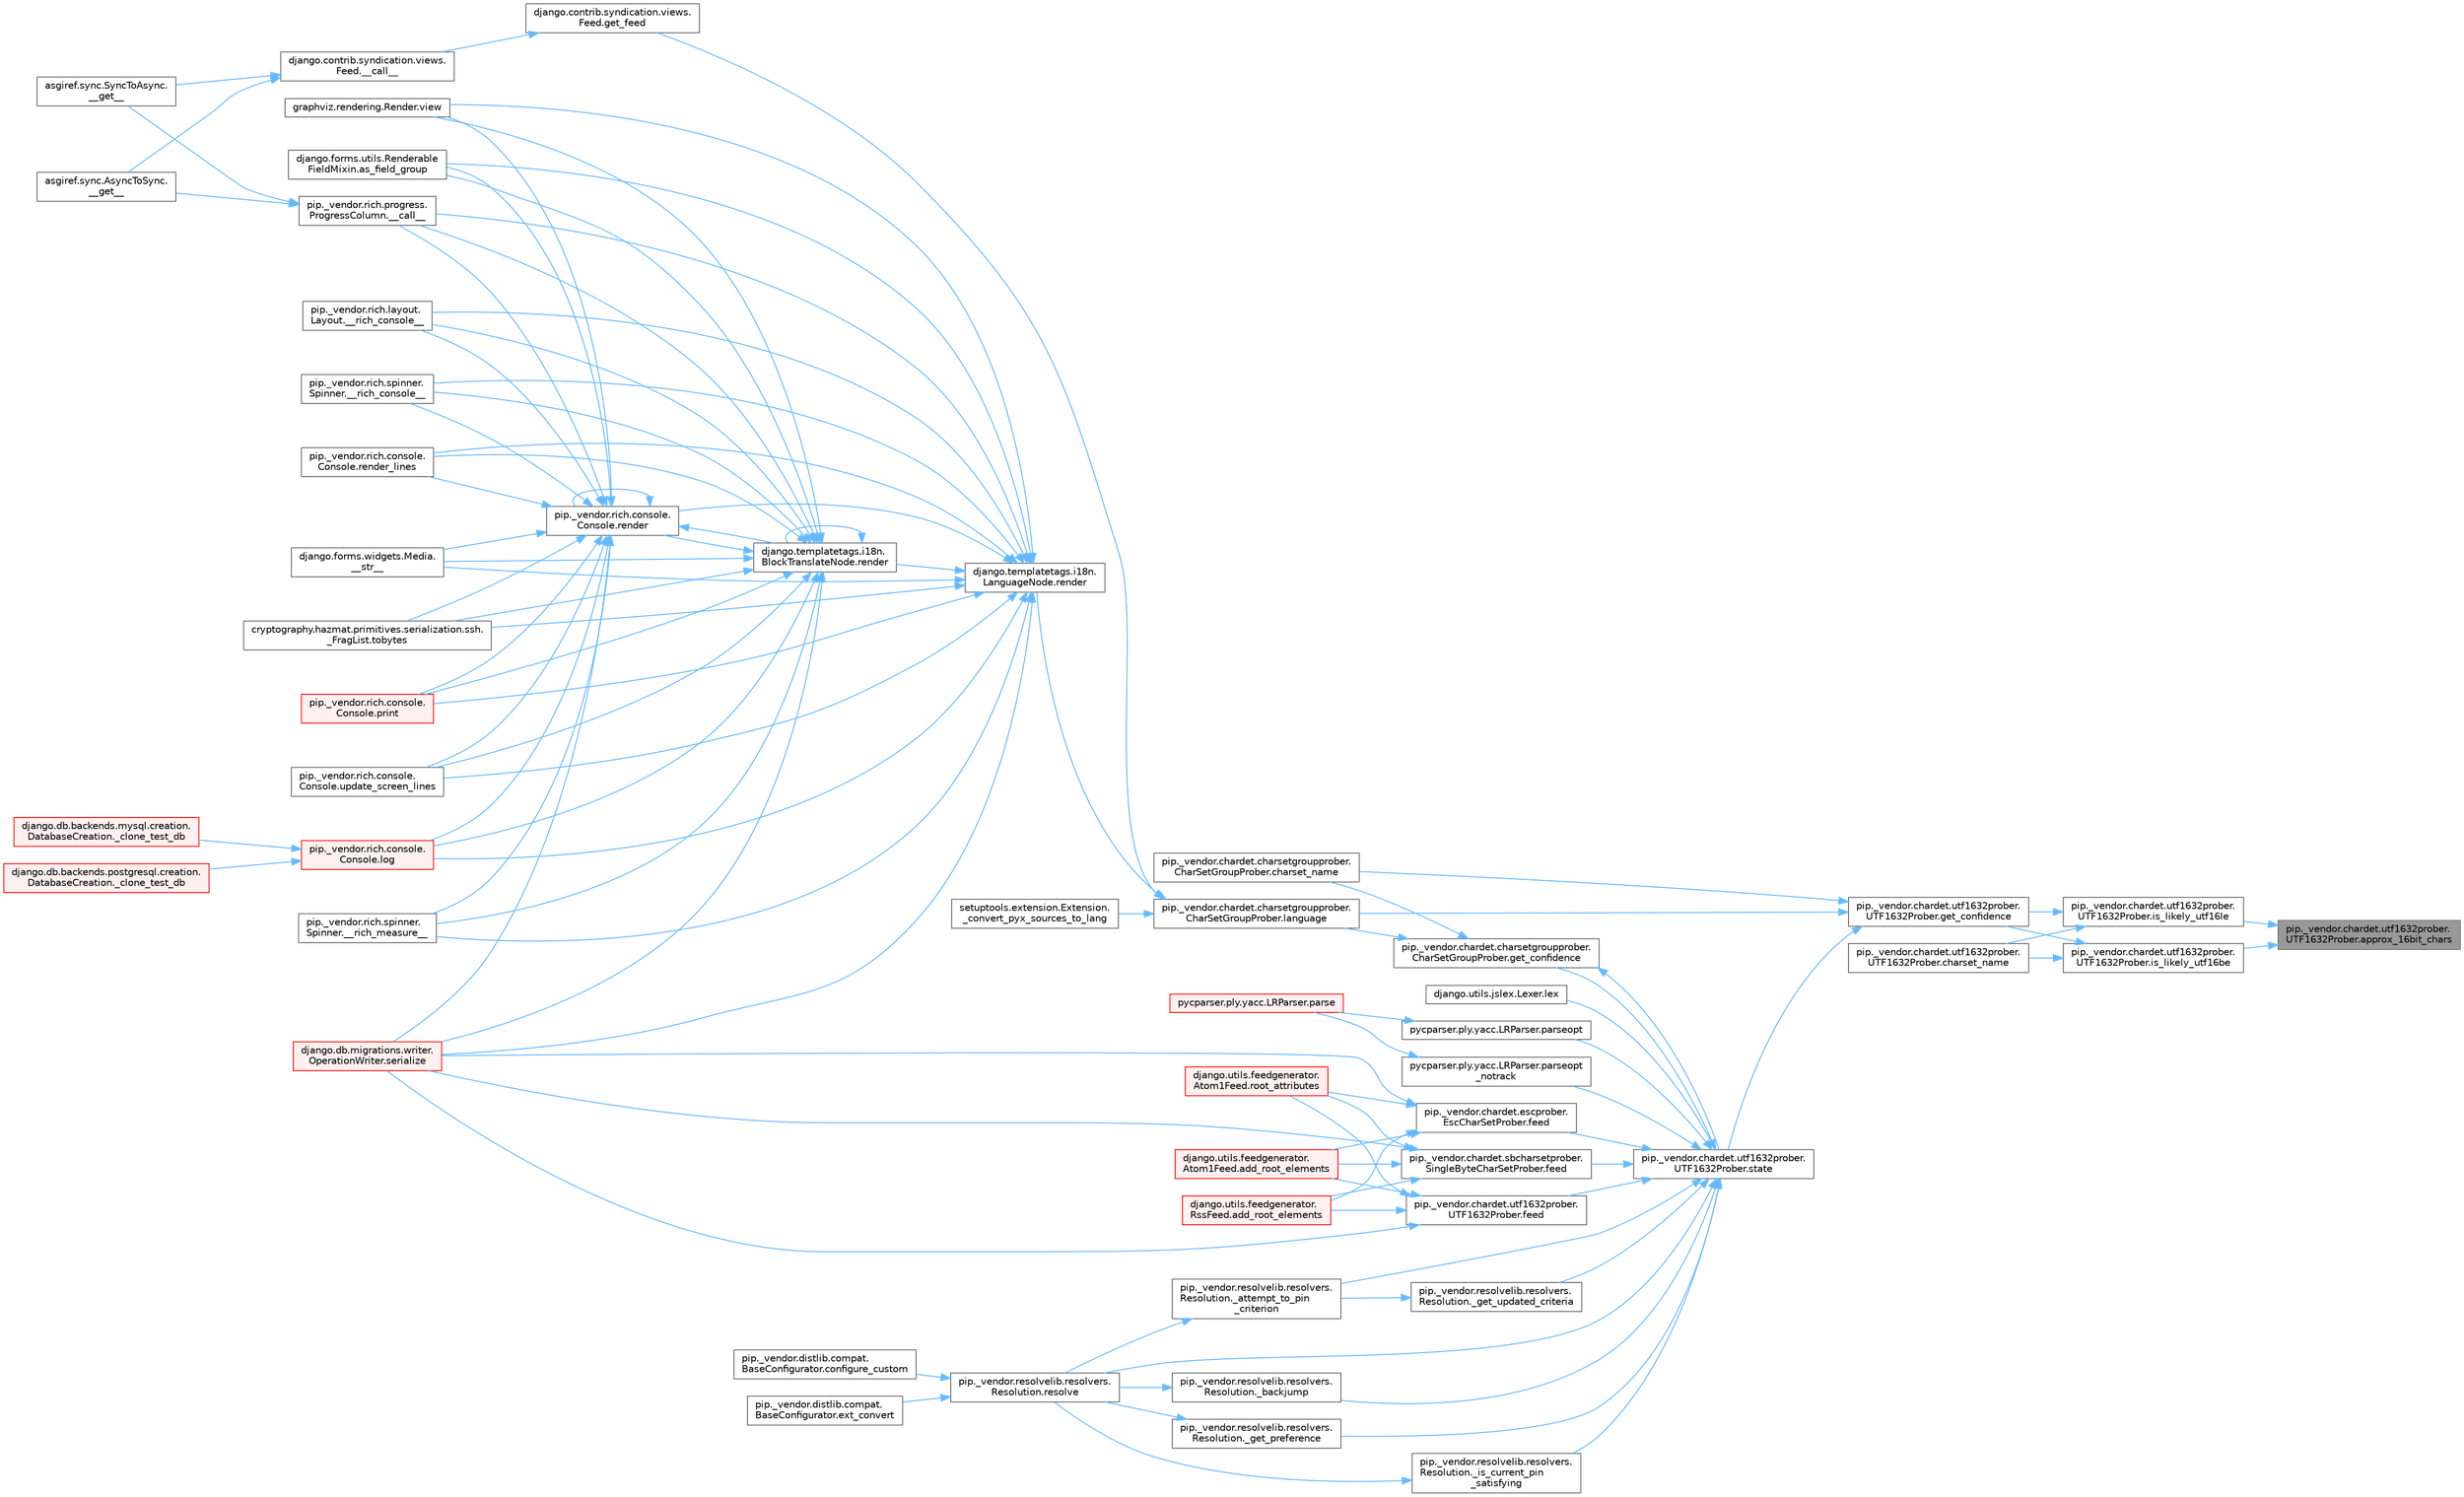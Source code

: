 digraph "pip._vendor.chardet.utf1632prober.UTF1632Prober.approx_16bit_chars"
{
 // LATEX_PDF_SIZE
  bgcolor="transparent";
  edge [fontname=Helvetica,fontsize=10,labelfontname=Helvetica,labelfontsize=10];
  node [fontname=Helvetica,fontsize=10,shape=box,height=0.2,width=0.4];
  rankdir="RL";
  Node1 [id="Node000001",label="pip._vendor.chardet.utf1632prober.\lUTF1632Prober.approx_16bit_chars",height=0.2,width=0.4,color="gray40", fillcolor="grey60", style="filled", fontcolor="black",tooltip=" "];
  Node1 -> Node2 [id="edge1_Node000001_Node000002",dir="back",color="steelblue1",style="solid",tooltip=" "];
  Node2 [id="Node000002",label="pip._vendor.chardet.utf1632prober.\lUTF1632Prober.is_likely_utf16be",height=0.2,width=0.4,color="grey40", fillcolor="white", style="filled",URL="$classpip_1_1__vendor_1_1chardet_1_1utf1632prober_1_1_u_t_f1632_prober.html#ad5e533c296fbdf2b51228d8754f52504",tooltip=" "];
  Node2 -> Node3 [id="edge2_Node000002_Node000003",dir="back",color="steelblue1",style="solid",tooltip=" "];
  Node3 [id="Node000003",label="pip._vendor.chardet.utf1632prober.\lUTF1632Prober.charset_name",height=0.2,width=0.4,color="grey40", fillcolor="white", style="filled",URL="$classpip_1_1__vendor_1_1chardet_1_1utf1632prober_1_1_u_t_f1632_prober.html#ab5f351274155f267d04e9454cd512623",tooltip=" "];
  Node2 -> Node4 [id="edge3_Node000002_Node000004",dir="back",color="steelblue1",style="solid",tooltip=" "];
  Node4 [id="Node000004",label="pip._vendor.chardet.utf1632prober.\lUTF1632Prober.get_confidence",height=0.2,width=0.4,color="grey40", fillcolor="white", style="filled",URL="$classpip_1_1__vendor_1_1chardet_1_1utf1632prober_1_1_u_t_f1632_prober.html#affa213cc21dcc7fc05934a7490002728",tooltip=" "];
  Node4 -> Node5 [id="edge4_Node000004_Node000005",dir="back",color="steelblue1",style="solid",tooltip=" "];
  Node5 [id="Node000005",label="pip._vendor.chardet.charsetgroupprober.\lCharSetGroupProber.charset_name",height=0.2,width=0.4,color="grey40", fillcolor="white", style="filled",URL="$classpip_1_1__vendor_1_1chardet_1_1charsetgroupprober_1_1_char_set_group_prober.html#a72f1a7ffc65aedd4c2fb9c1eb05249cf",tooltip=" "];
  Node4 -> Node6 [id="edge5_Node000004_Node000006",dir="back",color="steelblue1",style="solid",tooltip=" "];
  Node6 [id="Node000006",label="pip._vendor.chardet.charsetgroupprober.\lCharSetGroupProber.language",height=0.2,width=0.4,color="grey40", fillcolor="white", style="filled",URL="$classpip_1_1__vendor_1_1chardet_1_1charsetgroupprober_1_1_char_set_group_prober.html#a4eed2755176d79c1d176c7500400f899",tooltip=" "];
  Node6 -> Node7 [id="edge6_Node000006_Node000007",dir="back",color="steelblue1",style="solid",tooltip=" "];
  Node7 [id="Node000007",label="setuptools.extension.Extension.\l_convert_pyx_sources_to_lang",height=0.2,width=0.4,color="grey40", fillcolor="white", style="filled",URL="$classsetuptools_1_1extension_1_1_extension.html#aaf601d7106ef472a4913e4bacd039c2a",tooltip=" "];
  Node6 -> Node8 [id="edge7_Node000006_Node000008",dir="back",color="steelblue1",style="solid",tooltip=" "];
  Node8 [id="Node000008",label="django.contrib.syndication.views.\lFeed.get_feed",height=0.2,width=0.4,color="grey40", fillcolor="white", style="filled",URL="$classdjango_1_1contrib_1_1syndication_1_1views_1_1_feed.html#a22e9036857876e13966fd7f846ae909d",tooltip=" "];
  Node8 -> Node9 [id="edge8_Node000008_Node000009",dir="back",color="steelblue1",style="solid",tooltip=" "];
  Node9 [id="Node000009",label="django.contrib.syndication.views.\lFeed.__call__",height=0.2,width=0.4,color="grey40", fillcolor="white", style="filled",URL="$classdjango_1_1contrib_1_1syndication_1_1views_1_1_feed.html#ac7a9680a1b709d8eb37ae3c6ce000220",tooltip=" "];
  Node9 -> Node10 [id="edge9_Node000009_Node000010",dir="back",color="steelblue1",style="solid",tooltip=" "];
  Node10 [id="Node000010",label="asgiref.sync.AsyncToSync.\l__get__",height=0.2,width=0.4,color="grey40", fillcolor="white", style="filled",URL="$classasgiref_1_1sync_1_1_async_to_sync.html#a23e9ef7a73da98dad9e3f4e65846969b",tooltip=" "];
  Node9 -> Node11 [id="edge10_Node000009_Node000011",dir="back",color="steelblue1",style="solid",tooltip=" "];
  Node11 [id="Node000011",label="asgiref.sync.SyncToAsync.\l__get__",height=0.2,width=0.4,color="grey40", fillcolor="white", style="filled",URL="$classasgiref_1_1sync_1_1_sync_to_async.html#aebdfbe3f01079a529fd2f39810597381",tooltip=" "];
  Node6 -> Node12 [id="edge11_Node000006_Node000012",dir="back",color="steelblue1",style="solid",tooltip=" "];
  Node12 [id="Node000012",label="django.templatetags.i18n.\lLanguageNode.render",height=0.2,width=0.4,color="grey40", fillcolor="white", style="filled",URL="$classdjango_1_1templatetags_1_1i18n_1_1_language_node.html#a2c88f345e9d8623bafaa4eb5efdefa84",tooltip=" "];
  Node12 -> Node13 [id="edge12_Node000012_Node000013",dir="back",color="steelblue1",style="solid",tooltip=" "];
  Node13 [id="Node000013",label="pip._vendor.rich.progress.\lProgressColumn.__call__",height=0.2,width=0.4,color="grey40", fillcolor="white", style="filled",URL="$classpip_1_1__vendor_1_1rich_1_1progress_1_1_progress_column.html#ae0c399be74222f949edb0fa5324cf6ea",tooltip=" "];
  Node13 -> Node10 [id="edge13_Node000013_Node000010",dir="back",color="steelblue1",style="solid",tooltip=" "];
  Node13 -> Node11 [id="edge14_Node000013_Node000011",dir="back",color="steelblue1",style="solid",tooltip=" "];
  Node12 -> Node14 [id="edge15_Node000012_Node000014",dir="back",color="steelblue1",style="solid",tooltip=" "];
  Node14 [id="Node000014",label="pip._vendor.rich.layout.\lLayout.__rich_console__",height=0.2,width=0.4,color="grey40", fillcolor="white", style="filled",URL="$classpip_1_1__vendor_1_1rich_1_1layout_1_1_layout.html#ac39cb3d17d2b0324ee1b0dada41a3ebd",tooltip=" "];
  Node12 -> Node15 [id="edge16_Node000012_Node000015",dir="back",color="steelblue1",style="solid",tooltip=" "];
  Node15 [id="Node000015",label="pip._vendor.rich.spinner.\lSpinner.__rich_console__",height=0.2,width=0.4,color="grey40", fillcolor="white", style="filled",URL="$classpip_1_1__vendor_1_1rich_1_1spinner_1_1_spinner.html#a6883d8dced19ac48d4dfc74f776357fd",tooltip=" "];
  Node12 -> Node16 [id="edge17_Node000012_Node000016",dir="back",color="steelblue1",style="solid",tooltip=" "];
  Node16 [id="Node000016",label="pip._vendor.rich.spinner.\lSpinner.__rich_measure__",height=0.2,width=0.4,color="grey40", fillcolor="white", style="filled",URL="$classpip_1_1__vendor_1_1rich_1_1spinner_1_1_spinner.html#a89745682c823c44a31bae8e8d07869f5",tooltip=" "];
  Node12 -> Node17 [id="edge18_Node000012_Node000017",dir="back",color="steelblue1",style="solid",tooltip=" "];
  Node17 [id="Node000017",label="django.forms.widgets.Media.\l__str__",height=0.2,width=0.4,color="grey40", fillcolor="white", style="filled",URL="$classdjango_1_1forms_1_1widgets_1_1_media.html#ae1651710548a7d9f14f036d035012d21",tooltip=" "];
  Node12 -> Node18 [id="edge19_Node000012_Node000018",dir="back",color="steelblue1",style="solid",tooltip=" "];
  Node18 [id="Node000018",label="django.forms.utils.Renderable\lFieldMixin.as_field_group",height=0.2,width=0.4,color="grey40", fillcolor="white", style="filled",URL="$classdjango_1_1forms_1_1utils_1_1_renderable_field_mixin.html#a1e9a1b4f790ea694431554267fd5d74c",tooltip=" "];
  Node12 -> Node19 [id="edge20_Node000012_Node000019",dir="back",color="steelblue1",style="solid",tooltip=" "];
  Node19 [id="Node000019",label="pip._vendor.rich.console.\lConsole.log",height=0.2,width=0.4,color="red", fillcolor="#FFF0F0", style="filled",URL="$classpip_1_1__vendor_1_1rich_1_1console_1_1_console.html#af9c77e39f9413fc2b134c60cfa23b0f1",tooltip=" "];
  Node19 -> Node20 [id="edge21_Node000019_Node000020",dir="back",color="steelblue1",style="solid",tooltip=" "];
  Node20 [id="Node000020",label="django.db.backends.mysql.creation.\lDatabaseCreation._clone_test_db",height=0.2,width=0.4,color="red", fillcolor="#FFF0F0", style="filled",URL="$classdjango_1_1db_1_1backends_1_1mysql_1_1creation_1_1_database_creation.html#ab4d99b6a9b6a81141d0fba9440d91619",tooltip=" "];
  Node19 -> Node22 [id="edge22_Node000019_Node000022",dir="back",color="steelblue1",style="solid",tooltip=" "];
  Node22 [id="Node000022",label="django.db.backends.postgresql.creation.\lDatabaseCreation._clone_test_db",height=0.2,width=0.4,color="red", fillcolor="#FFF0F0", style="filled",URL="$classdjango_1_1db_1_1backends_1_1postgresql_1_1creation_1_1_database_creation.html#ab57e8a2ba94a8a4888fd435036b4c322",tooltip=" "];
  Node12 -> Node440 [id="edge23_Node000012_Node000440",dir="back",color="steelblue1",style="solid",tooltip=" "];
  Node440 [id="Node000440",label="pip._vendor.rich.console.\lConsole.print",height=0.2,width=0.4,color="red", fillcolor="#FFF0F0", style="filled",URL="$classpip_1_1__vendor_1_1rich_1_1console_1_1_console.html#af954370cdbb49236b597f2c11064549d",tooltip=" "];
  Node12 -> Node522 [id="edge24_Node000012_Node000522",dir="back",color="steelblue1",style="solid",tooltip=" "];
  Node522 [id="Node000522",label="django.templatetags.i18n.\lBlockTranslateNode.render",height=0.2,width=0.4,color="grey40", fillcolor="white", style="filled",URL="$classdjango_1_1templatetags_1_1i18n_1_1_block_translate_node.html#aaf05bebfd02c1c4b676387ada0357832",tooltip=" "];
  Node522 -> Node13 [id="edge25_Node000522_Node000013",dir="back",color="steelblue1",style="solid",tooltip=" "];
  Node522 -> Node14 [id="edge26_Node000522_Node000014",dir="back",color="steelblue1",style="solid",tooltip=" "];
  Node522 -> Node15 [id="edge27_Node000522_Node000015",dir="back",color="steelblue1",style="solid",tooltip=" "];
  Node522 -> Node16 [id="edge28_Node000522_Node000016",dir="back",color="steelblue1",style="solid",tooltip=" "];
  Node522 -> Node17 [id="edge29_Node000522_Node000017",dir="back",color="steelblue1",style="solid",tooltip=" "];
  Node522 -> Node18 [id="edge30_Node000522_Node000018",dir="back",color="steelblue1",style="solid",tooltip=" "];
  Node522 -> Node19 [id="edge31_Node000522_Node000019",dir="back",color="steelblue1",style="solid",tooltip=" "];
  Node522 -> Node440 [id="edge32_Node000522_Node000440",dir="back",color="steelblue1",style="solid",tooltip=" "];
  Node522 -> Node522 [id="edge33_Node000522_Node000522",dir="back",color="steelblue1",style="solid",tooltip=" "];
  Node522 -> Node523 [id="edge34_Node000522_Node000523",dir="back",color="steelblue1",style="solid",tooltip=" "];
  Node523 [id="Node000523",label="pip._vendor.rich.console.\lConsole.render",height=0.2,width=0.4,color="grey40", fillcolor="white", style="filled",URL="$classpip_1_1__vendor_1_1rich_1_1console_1_1_console.html#a9551b8254c573105adde80622393a938",tooltip=" "];
  Node523 -> Node13 [id="edge35_Node000523_Node000013",dir="back",color="steelblue1",style="solid",tooltip=" "];
  Node523 -> Node14 [id="edge36_Node000523_Node000014",dir="back",color="steelblue1",style="solid",tooltip=" "];
  Node523 -> Node15 [id="edge37_Node000523_Node000015",dir="back",color="steelblue1",style="solid",tooltip=" "];
  Node523 -> Node16 [id="edge38_Node000523_Node000016",dir="back",color="steelblue1",style="solid",tooltip=" "];
  Node523 -> Node17 [id="edge39_Node000523_Node000017",dir="back",color="steelblue1",style="solid",tooltip=" "];
  Node523 -> Node18 [id="edge40_Node000523_Node000018",dir="back",color="steelblue1",style="solid",tooltip=" "];
  Node523 -> Node19 [id="edge41_Node000523_Node000019",dir="back",color="steelblue1",style="solid",tooltip=" "];
  Node523 -> Node440 [id="edge42_Node000523_Node000440",dir="back",color="steelblue1",style="solid",tooltip=" "];
  Node523 -> Node522 [id="edge43_Node000523_Node000522",dir="back",color="steelblue1",style="solid",tooltip=" "];
  Node523 -> Node523 [id="edge44_Node000523_Node000523",dir="back",color="steelblue1",style="solid",tooltip=" "];
  Node523 -> Node524 [id="edge45_Node000523_Node000524",dir="back",color="steelblue1",style="solid",tooltip=" "];
  Node524 [id="Node000524",label="pip._vendor.rich.console.\lConsole.render_lines",height=0.2,width=0.4,color="grey40", fillcolor="white", style="filled",URL="$classpip_1_1__vendor_1_1rich_1_1console_1_1_console.html#a5818808a49db20c5bee6986425f96f14",tooltip=" "];
  Node523 -> Node525 [id="edge46_Node000523_Node000525",dir="back",color="steelblue1",style="solid",tooltip=" "];
  Node525 [id="Node000525",label="django.db.migrations.writer.\lOperationWriter.serialize",height=0.2,width=0.4,color="red", fillcolor="#FFF0F0", style="filled",URL="$classdjango_1_1db_1_1migrations_1_1writer_1_1_operation_writer.html#a866e8d13e1c54a35d74e9a6b0383b2f8",tooltip=" "];
  Node523 -> Node597 [id="edge47_Node000523_Node000597",dir="back",color="steelblue1",style="solid",tooltip=" "];
  Node597 [id="Node000597",label="cryptography.hazmat.primitives.serialization.ssh.\l_FragList.tobytes",height=0.2,width=0.4,color="grey40", fillcolor="white", style="filled",URL="$classcryptography_1_1hazmat_1_1primitives_1_1serialization_1_1ssh_1_1___frag_list.html#a195dd4e7c741624829a13af53fa3de38",tooltip=" "];
  Node523 -> Node598 [id="edge48_Node000523_Node000598",dir="back",color="steelblue1",style="solid",tooltip=" "];
  Node598 [id="Node000598",label="pip._vendor.rich.console.\lConsole.update_screen_lines",height=0.2,width=0.4,color="grey40", fillcolor="white", style="filled",URL="$classpip_1_1__vendor_1_1rich_1_1console_1_1_console.html#a21cfe5af86ec7533f23d45fe2969817e",tooltip=" "];
  Node523 -> Node599 [id="edge49_Node000523_Node000599",dir="back",color="steelblue1",style="solid",tooltip=" "];
  Node599 [id="Node000599",label="graphviz.rendering.Render.view",height=0.2,width=0.4,color="grey40", fillcolor="white", style="filled",URL="$classgraphviz_1_1rendering_1_1_render.html#a53169c422996b9a7e92b5580c13914e2",tooltip=" "];
  Node522 -> Node524 [id="edge50_Node000522_Node000524",dir="back",color="steelblue1",style="solid",tooltip=" "];
  Node522 -> Node525 [id="edge51_Node000522_Node000525",dir="back",color="steelblue1",style="solid",tooltip=" "];
  Node522 -> Node597 [id="edge52_Node000522_Node000597",dir="back",color="steelblue1",style="solid",tooltip=" "];
  Node522 -> Node598 [id="edge53_Node000522_Node000598",dir="back",color="steelblue1",style="solid",tooltip=" "];
  Node522 -> Node599 [id="edge54_Node000522_Node000599",dir="back",color="steelblue1",style="solid",tooltip=" "];
  Node12 -> Node523 [id="edge55_Node000012_Node000523",dir="back",color="steelblue1",style="solid",tooltip=" "];
  Node12 -> Node524 [id="edge56_Node000012_Node000524",dir="back",color="steelblue1",style="solid",tooltip=" "];
  Node12 -> Node525 [id="edge57_Node000012_Node000525",dir="back",color="steelblue1",style="solid",tooltip=" "];
  Node12 -> Node597 [id="edge58_Node000012_Node000597",dir="back",color="steelblue1",style="solid",tooltip=" "];
  Node12 -> Node598 [id="edge59_Node000012_Node000598",dir="back",color="steelblue1",style="solid",tooltip=" "];
  Node12 -> Node599 [id="edge60_Node000012_Node000599",dir="back",color="steelblue1",style="solid",tooltip=" "];
  Node4 -> Node3186 [id="edge61_Node000004_Node003186",dir="back",color="steelblue1",style="solid",tooltip=" "];
  Node3186 [id="Node003186",label="pip._vendor.chardet.utf1632prober.\lUTF1632Prober.state",height=0.2,width=0.4,color="grey40", fillcolor="white", style="filled",URL="$classpip_1_1__vendor_1_1chardet_1_1utf1632prober_1_1_u_t_f1632_prober.html#a33fbc3b38525fe5a4e994e25118a46db",tooltip=" "];
  Node3186 -> Node3187 [id="edge62_Node003186_Node003187",dir="back",color="steelblue1",style="solid",tooltip=" "];
  Node3187 [id="Node003187",label="pip._vendor.resolvelib.resolvers.\lResolution._attempt_to_pin\l_criterion",height=0.2,width=0.4,color="grey40", fillcolor="white", style="filled",URL="$classpip_1_1__vendor_1_1resolvelib_1_1resolvers_1_1_resolution.html#a8ede57631fbb093024b2c6190f860578",tooltip=" "];
  Node3187 -> Node3188 [id="edge63_Node003187_Node003188",dir="back",color="steelblue1",style="solid",tooltip=" "];
  Node3188 [id="Node003188",label="pip._vendor.resolvelib.resolvers.\lResolution.resolve",height=0.2,width=0.4,color="grey40", fillcolor="white", style="filled",URL="$classpip_1_1__vendor_1_1resolvelib_1_1resolvers_1_1_resolution.html#abf24a4f0e5020afae4ac2ee6d280807a",tooltip=" "];
  Node3188 -> Node3085 [id="edge64_Node003188_Node003085",dir="back",color="steelblue1",style="solid",tooltip=" "];
  Node3085 [id="Node003085",label="pip._vendor.distlib.compat.\lBaseConfigurator.configure_custom",height=0.2,width=0.4,color="grey40", fillcolor="white", style="filled",URL="$classpip_1_1__vendor_1_1distlib_1_1compat_1_1_base_configurator.html#af4feb3037e756b7064576de15a803f21",tooltip=" "];
  Node3188 -> Node3086 [id="edge65_Node003188_Node003086",dir="back",color="steelblue1",style="solid",tooltip=" "];
  Node3086 [id="Node003086",label="pip._vendor.distlib.compat.\lBaseConfigurator.ext_convert",height=0.2,width=0.4,color="grey40", fillcolor="white", style="filled",URL="$classpip_1_1__vendor_1_1distlib_1_1compat_1_1_base_configurator.html#ad2396c99e842d8f5f96207d76d9491cd",tooltip=" "];
  Node3186 -> Node3189 [id="edge66_Node003186_Node003189",dir="back",color="steelblue1",style="solid",tooltip=" "];
  Node3189 [id="Node003189",label="pip._vendor.resolvelib.resolvers.\lResolution._backjump",height=0.2,width=0.4,color="grey40", fillcolor="white", style="filled",URL="$classpip_1_1__vendor_1_1resolvelib_1_1resolvers_1_1_resolution.html#a7fe87674694eeb17cb30dd36ebadda42",tooltip=" "];
  Node3189 -> Node3188 [id="edge67_Node003189_Node003188",dir="back",color="steelblue1",style="solid",tooltip=" "];
  Node3186 -> Node3190 [id="edge68_Node003186_Node003190",dir="back",color="steelblue1",style="solid",tooltip=" "];
  Node3190 [id="Node003190",label="pip._vendor.resolvelib.resolvers.\lResolution._get_preference",height=0.2,width=0.4,color="grey40", fillcolor="white", style="filled",URL="$classpip_1_1__vendor_1_1resolvelib_1_1resolvers_1_1_resolution.html#a7c329ea763f619d3698aea05c1489e89",tooltip=" "];
  Node3190 -> Node3188 [id="edge69_Node003190_Node003188",dir="back",color="steelblue1",style="solid",tooltip=" "];
  Node3186 -> Node3191 [id="edge70_Node003186_Node003191",dir="back",color="steelblue1",style="solid",tooltip=" "];
  Node3191 [id="Node003191",label="pip._vendor.resolvelib.resolvers.\lResolution._get_updated_criteria",height=0.2,width=0.4,color="grey40", fillcolor="white", style="filled",URL="$classpip_1_1__vendor_1_1resolvelib_1_1resolvers_1_1_resolution.html#a64151ae2f0f597da69ce99c3528ebff8",tooltip=" "];
  Node3191 -> Node3187 [id="edge71_Node003191_Node003187",dir="back",color="steelblue1",style="solid",tooltip=" "];
  Node3186 -> Node3192 [id="edge72_Node003186_Node003192",dir="back",color="steelblue1",style="solid",tooltip=" "];
  Node3192 [id="Node003192",label="pip._vendor.resolvelib.resolvers.\lResolution._is_current_pin\l_satisfying",height=0.2,width=0.4,color="grey40", fillcolor="white", style="filled",URL="$classpip_1_1__vendor_1_1resolvelib_1_1resolvers_1_1_resolution.html#abc71e9edd52232d2f55e4b2b2f134618",tooltip=" "];
  Node3192 -> Node3188 [id="edge73_Node003192_Node003188",dir="back",color="steelblue1",style="solid",tooltip=" "];
  Node3186 -> Node3193 [id="edge74_Node003186_Node003193",dir="back",color="steelblue1",style="solid",tooltip=" "];
  Node3193 [id="Node003193",label="pip._vendor.chardet.escprober.\lEscCharSetProber.feed",height=0.2,width=0.4,color="grey40", fillcolor="white", style="filled",URL="$classpip_1_1__vendor_1_1chardet_1_1escprober_1_1_esc_char_set_prober.html#ad4c988e1f9e0cfe2cae4ebdc50ebe61c",tooltip=" "];
  Node3193 -> Node218 [id="edge75_Node003193_Node000218",dir="back",color="steelblue1",style="solid",tooltip=" "];
  Node218 [id="Node000218",label="django.utils.feedgenerator.\lAtom1Feed.add_root_elements",height=0.2,width=0.4,color="red", fillcolor="#FFF0F0", style="filled",URL="$classdjango_1_1utils_1_1feedgenerator_1_1_atom1_feed.html#a3f861beae65b2c1d07d6192175be850e",tooltip=" "];
  Node3193 -> Node1748 [id="edge76_Node003193_Node001748",dir="back",color="steelblue1",style="solid",tooltip=" "];
  Node1748 [id="Node001748",label="django.utils.feedgenerator.\lRssFeed.add_root_elements",height=0.2,width=0.4,color="red", fillcolor="#FFF0F0", style="filled",URL="$classdjango_1_1utils_1_1feedgenerator_1_1_rss_feed.html#afe28a1e8efc5fc065f74b4277a43663e",tooltip=" "];
  Node3193 -> Node1750 [id="edge77_Node003193_Node001750",dir="back",color="steelblue1",style="solid",tooltip=" "];
  Node1750 [id="Node001750",label="django.utils.feedgenerator.\lAtom1Feed.root_attributes",height=0.2,width=0.4,color="red", fillcolor="#FFF0F0", style="filled",URL="$classdjango_1_1utils_1_1feedgenerator_1_1_atom1_feed.html#a8ea06279a106db871795893125306409",tooltip=" "];
  Node3193 -> Node525 [id="edge78_Node003193_Node000525",dir="back",color="steelblue1",style="solid",tooltip=" "];
  Node3186 -> Node3194 [id="edge79_Node003186_Node003194",dir="back",color="steelblue1",style="solid",tooltip=" "];
  Node3194 [id="Node003194",label="pip._vendor.chardet.sbcharsetprober.\lSingleByteCharSetProber.feed",height=0.2,width=0.4,color="grey40", fillcolor="white", style="filled",URL="$classpip_1_1__vendor_1_1chardet_1_1sbcharsetprober_1_1_single_byte_char_set_prober.html#ab6d2e8e37d450e7ce0dda8dadfec2b57",tooltip=" "];
  Node3194 -> Node218 [id="edge80_Node003194_Node000218",dir="back",color="steelblue1",style="solid",tooltip=" "];
  Node3194 -> Node1748 [id="edge81_Node003194_Node001748",dir="back",color="steelblue1",style="solid",tooltip=" "];
  Node3194 -> Node1750 [id="edge82_Node003194_Node001750",dir="back",color="steelblue1",style="solid",tooltip=" "];
  Node3194 -> Node525 [id="edge83_Node003194_Node000525",dir="back",color="steelblue1",style="solid",tooltip=" "];
  Node3186 -> Node3195 [id="edge84_Node003186_Node003195",dir="back",color="steelblue1",style="solid",tooltip=" "];
  Node3195 [id="Node003195",label="pip._vendor.chardet.utf1632prober.\lUTF1632Prober.feed",height=0.2,width=0.4,color="grey40", fillcolor="white", style="filled",URL="$classpip_1_1__vendor_1_1chardet_1_1utf1632prober_1_1_u_t_f1632_prober.html#a16a8bea3b9608f94237b49f2f0cd4b74",tooltip=" "];
  Node3195 -> Node218 [id="edge85_Node003195_Node000218",dir="back",color="steelblue1",style="solid",tooltip=" "];
  Node3195 -> Node1748 [id="edge86_Node003195_Node001748",dir="back",color="steelblue1",style="solid",tooltip=" "];
  Node3195 -> Node1750 [id="edge87_Node003195_Node001750",dir="back",color="steelblue1",style="solid",tooltip=" "];
  Node3195 -> Node525 [id="edge88_Node003195_Node000525",dir="back",color="steelblue1",style="solid",tooltip=" "];
  Node3186 -> Node3196 [id="edge89_Node003186_Node003196",dir="back",color="steelblue1",style="solid",tooltip=" "];
  Node3196 [id="Node003196",label="pip._vendor.chardet.charsetgroupprober.\lCharSetGroupProber.get_confidence",height=0.2,width=0.4,color="grey40", fillcolor="white", style="filled",URL="$classpip_1_1__vendor_1_1chardet_1_1charsetgroupprober_1_1_char_set_group_prober.html#a45c3877c8cf8576a1198d250f91c33f9",tooltip=" "];
  Node3196 -> Node5 [id="edge90_Node003196_Node000005",dir="back",color="steelblue1",style="solid",tooltip=" "];
  Node3196 -> Node6 [id="edge91_Node003196_Node000006",dir="back",color="steelblue1",style="solid",tooltip=" "];
  Node3196 -> Node3186 [id="edge92_Node003196_Node003186",dir="back",color="steelblue1",style="solid",tooltip=" "];
  Node3186 -> Node3197 [id="edge93_Node003186_Node003197",dir="back",color="steelblue1",style="solid",tooltip=" "];
  Node3197 [id="Node003197",label="django.utils.jslex.Lexer.lex",height=0.2,width=0.4,color="grey40", fillcolor="white", style="filled",URL="$classdjango_1_1utils_1_1jslex_1_1_lexer.html#ac1ea9cc06e8fb7d8aa61579b343d5689",tooltip=" "];
  Node3186 -> Node3198 [id="edge94_Node003186_Node003198",dir="back",color="steelblue1",style="solid",tooltip=" "];
  Node3198 [id="Node003198",label="pycparser.ply.yacc.LRParser.parseopt",height=0.2,width=0.4,color="grey40", fillcolor="white", style="filled",URL="$classpycparser_1_1ply_1_1yacc_1_1_l_r_parser.html#a5f0e8a66265f6c3fb3de2be9372c558c",tooltip=" "];
  Node3198 -> Node3199 [id="edge95_Node003198_Node003199",dir="back",color="steelblue1",style="solid",tooltip=" "];
  Node3199 [id="Node003199",label="pycparser.ply.yacc.LRParser.parse",height=0.2,width=0.4,color="red", fillcolor="#FFF0F0", style="filled",URL="$classpycparser_1_1ply_1_1yacc_1_1_l_r_parser.html#a8e0ed5150402ae8a52ff2ed0f6c46486",tooltip=" "];
  Node3186 -> Node3200 [id="edge96_Node003186_Node003200",dir="back",color="steelblue1",style="solid",tooltip=" "];
  Node3200 [id="Node003200",label="pycparser.ply.yacc.LRParser.parseopt\l_notrack",height=0.2,width=0.4,color="grey40", fillcolor="white", style="filled",URL="$classpycparser_1_1ply_1_1yacc_1_1_l_r_parser.html#a67455ac593f9df2cff0efb9ac014e291",tooltip=" "];
  Node3200 -> Node3199 [id="edge97_Node003200_Node003199",dir="back",color="steelblue1",style="solid",tooltip=" "];
  Node3186 -> Node3188 [id="edge98_Node003186_Node003188",dir="back",color="steelblue1",style="solid",tooltip=" "];
  Node1 -> Node3201 [id="edge99_Node000001_Node003201",dir="back",color="steelblue1",style="solid",tooltip=" "];
  Node3201 [id="Node003201",label="pip._vendor.chardet.utf1632prober.\lUTF1632Prober.is_likely_utf16le",height=0.2,width=0.4,color="grey40", fillcolor="white", style="filled",URL="$classpip_1_1__vendor_1_1chardet_1_1utf1632prober_1_1_u_t_f1632_prober.html#a9263a45efa259f5ce75dde25485e57ec",tooltip=" "];
  Node3201 -> Node3 [id="edge100_Node003201_Node000003",dir="back",color="steelblue1",style="solid",tooltip=" "];
  Node3201 -> Node4 [id="edge101_Node003201_Node000004",dir="back",color="steelblue1",style="solid",tooltip=" "];
}
